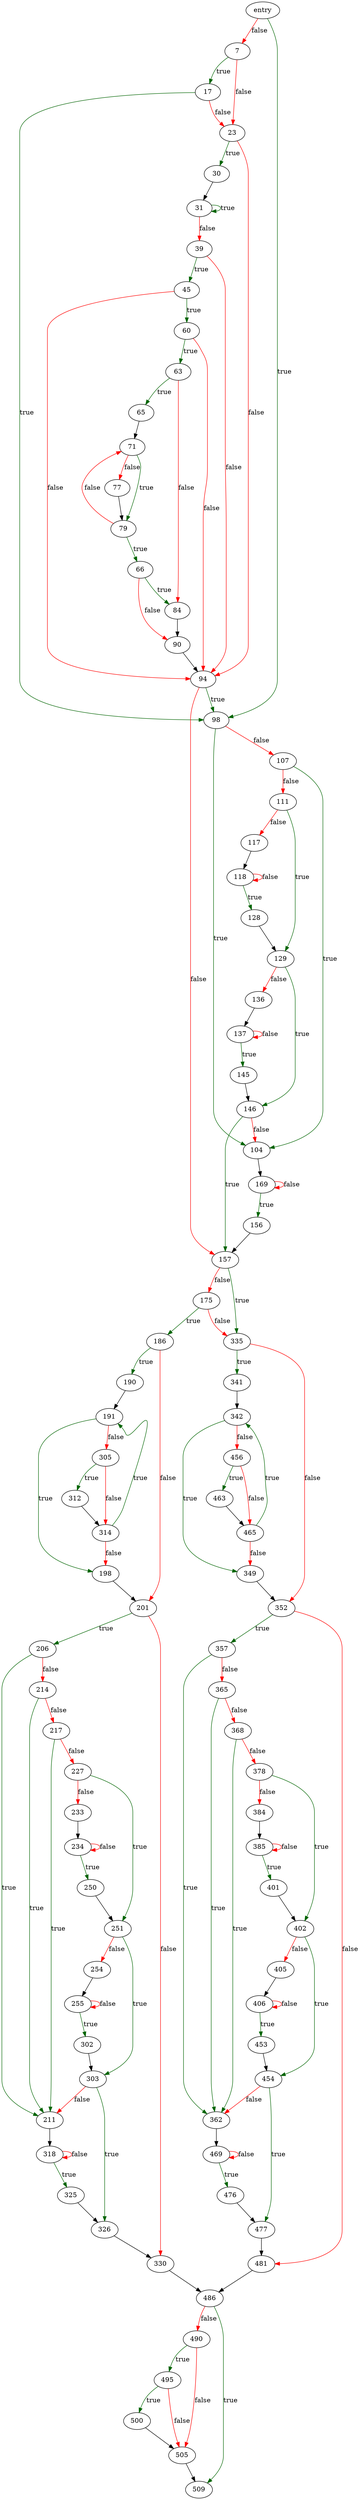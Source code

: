 digraph "out_epoch_sec" {
	// Node definitions.
	4 [label=entry];
	7;
	17;
	23;
	30;
	31;
	39;
	45;
	60;
	63;
	65;
	66;
	71;
	77;
	79;
	84;
	90;
	94;
	98;
	104;
	107;
	111;
	117;
	118;
	128;
	129;
	136;
	137;
	145;
	146;
	156;
	157;
	169;
	175;
	186;
	190;
	191;
	198;
	201;
	206;
	211;
	214;
	217;
	227;
	233;
	234;
	250;
	251;
	254;
	255;
	302;
	303;
	305;
	312;
	314;
	318;
	325;
	326;
	330;
	335;
	341;
	342;
	349;
	352;
	357;
	362;
	365;
	368;
	378;
	384;
	385;
	401;
	402;
	405;
	406;
	453;
	454;
	456;
	463;
	465;
	469;
	476;
	477;
	481;
	486;
	490;
	495;
	500;
	505;
	509;

	// Edge definitions.
	4 -> 7 [
		color=red
		label=false
	];
	4 -> 98 [
		color=darkgreen
		label=true
	];
	7 -> 17 [
		color=darkgreen
		label=true
	];
	7 -> 23 [
		color=red
		label=false
	];
	17 -> 23 [
		color=red
		label=false
	];
	17 -> 98 [
		color=darkgreen
		label=true
	];
	23 -> 30 [
		color=darkgreen
		label=true
	];
	23 -> 94 [
		color=red
		label=false
	];
	30 -> 31;
	31 -> 31 [
		color=darkgreen
		label=true
	];
	31 -> 39 [
		color=red
		label=false
	];
	39 -> 45 [
		color=darkgreen
		label=true
	];
	39 -> 94 [
		color=red
		label=false
	];
	45 -> 60 [
		color=darkgreen
		label=true
	];
	45 -> 94 [
		color=red
		label=false
	];
	60 -> 63 [
		color=darkgreen
		label=true
	];
	60 -> 94 [
		color=red
		label=false
	];
	63 -> 65 [
		color=darkgreen
		label=true
	];
	63 -> 84 [
		color=red
		label=false
	];
	65 -> 71;
	66 -> 84 [
		color=darkgreen
		label=true
	];
	66 -> 90 [
		color=red
		label=false
	];
	71 -> 77 [
		color=red
		label=false
	];
	71 -> 79 [
		color=darkgreen
		label=true
	];
	77 -> 79;
	79 -> 66 [
		color=darkgreen
		label=true
	];
	79 -> 71 [
		color=red
		label=false
	];
	84 -> 90;
	90 -> 94;
	94 -> 98 [
		color=darkgreen
		label=true
	];
	94 -> 157 [
		color=red
		label=false
	];
	98 -> 104 [
		color=darkgreen
		label=true
	];
	98 -> 107 [
		color=red
		label=false
	];
	104 -> 169;
	107 -> 104 [
		color=darkgreen
		label=true
	];
	107 -> 111 [
		color=red
		label=false
	];
	111 -> 117 [
		color=red
		label=false
	];
	111 -> 129 [
		color=darkgreen
		label=true
	];
	117 -> 118;
	118 -> 118 [
		color=red
		label=false
	];
	118 -> 128 [
		color=darkgreen
		label=true
	];
	128 -> 129;
	129 -> 136 [
		color=red
		label=false
	];
	129 -> 146 [
		color=darkgreen
		label=true
	];
	136 -> 137;
	137 -> 137 [
		color=red
		label=false
	];
	137 -> 145 [
		color=darkgreen
		label=true
	];
	145 -> 146;
	146 -> 104 [
		color=red
		label=false
	];
	146 -> 157 [
		color=darkgreen
		label=true
	];
	156 -> 157;
	157 -> 175 [
		color=red
		label=false
	];
	157 -> 335 [
		color=darkgreen
		label=true
	];
	169 -> 156 [
		color=darkgreen
		label=true
	];
	169 -> 169 [
		color=red
		label=false
	];
	175 -> 186 [
		color=darkgreen
		label=true
	];
	175 -> 335 [
		color=red
		label=false
	];
	186 -> 190 [
		color=darkgreen
		label=true
	];
	186 -> 201 [
		color=red
		label=false
	];
	190 -> 191;
	191 -> 198 [
		color=darkgreen
		label=true
	];
	191 -> 305 [
		color=red
		label=false
	];
	198 -> 201;
	201 -> 206 [
		color=darkgreen
		label=true
	];
	201 -> 330 [
		color=red
		label=false
	];
	206 -> 211 [
		color=darkgreen
		label=true
	];
	206 -> 214 [
		color=red
		label=false
	];
	211 -> 318;
	214 -> 211 [
		color=darkgreen
		label=true
	];
	214 -> 217 [
		color=red
		label=false
	];
	217 -> 211 [
		color=darkgreen
		label=true
	];
	217 -> 227 [
		color=red
		label=false
	];
	227 -> 233 [
		color=red
		label=false
	];
	227 -> 251 [
		color=darkgreen
		label=true
	];
	233 -> 234;
	234 -> 234 [
		color=red
		label=false
	];
	234 -> 250 [
		color=darkgreen
		label=true
	];
	250 -> 251;
	251 -> 254 [
		color=red
		label=false
	];
	251 -> 303 [
		color=darkgreen
		label=true
	];
	254 -> 255;
	255 -> 255 [
		color=red
		label=false
	];
	255 -> 302 [
		color=darkgreen
		label=true
	];
	302 -> 303;
	303 -> 211 [
		color=red
		label=false
	];
	303 -> 326 [
		color=darkgreen
		label=true
	];
	305 -> 312 [
		color=darkgreen
		label=true
	];
	305 -> 314 [
		color=red
		label=false
	];
	312 -> 314;
	314 -> 191 [
		color=darkgreen
		label=true
	];
	314 -> 198 [
		color=red
		label=false
	];
	318 -> 318 [
		color=red
		label=false
	];
	318 -> 325 [
		color=darkgreen
		label=true
	];
	325 -> 326;
	326 -> 330;
	330 -> 486;
	335 -> 341 [
		color=darkgreen
		label=true
	];
	335 -> 352 [
		color=red
		label=false
	];
	341 -> 342;
	342 -> 349 [
		color=darkgreen
		label=true
	];
	342 -> 456 [
		color=red
		label=false
	];
	349 -> 352;
	352 -> 357 [
		color=darkgreen
		label=true
	];
	352 -> 481 [
		color=red
		label=false
	];
	357 -> 362 [
		color=darkgreen
		label=true
	];
	357 -> 365 [
		color=red
		label=false
	];
	362 -> 469;
	365 -> 362 [
		color=darkgreen
		label=true
	];
	365 -> 368 [
		color=red
		label=false
	];
	368 -> 362 [
		color=darkgreen
		label=true
	];
	368 -> 378 [
		color=red
		label=false
	];
	378 -> 384 [
		color=red
		label=false
	];
	378 -> 402 [
		color=darkgreen
		label=true
	];
	384 -> 385;
	385 -> 385 [
		color=red
		label=false
	];
	385 -> 401 [
		color=darkgreen
		label=true
	];
	401 -> 402;
	402 -> 405 [
		color=red
		label=false
	];
	402 -> 454 [
		color=darkgreen
		label=true
	];
	405 -> 406;
	406 -> 406 [
		color=red
		label=false
	];
	406 -> 453 [
		color=darkgreen
		label=true
	];
	453 -> 454;
	454 -> 362 [
		color=red
		label=false
	];
	454 -> 477 [
		color=darkgreen
		label=true
	];
	456 -> 463 [
		color=darkgreen
		label=true
	];
	456 -> 465 [
		color=red
		label=false
	];
	463 -> 465;
	465 -> 342 [
		color=darkgreen
		label=true
	];
	465 -> 349 [
		color=red
		label=false
	];
	469 -> 469 [
		color=red
		label=false
	];
	469 -> 476 [
		color=darkgreen
		label=true
	];
	476 -> 477;
	477 -> 481;
	481 -> 486;
	486 -> 490 [
		color=red
		label=false
	];
	486 -> 509 [
		color=darkgreen
		label=true
	];
	490 -> 495 [
		color=darkgreen
		label=true
	];
	490 -> 505 [
		color=red
		label=false
	];
	495 -> 500 [
		color=darkgreen
		label=true
	];
	495 -> 505 [
		color=red
		label=false
	];
	500 -> 505;
	505 -> 509;
}